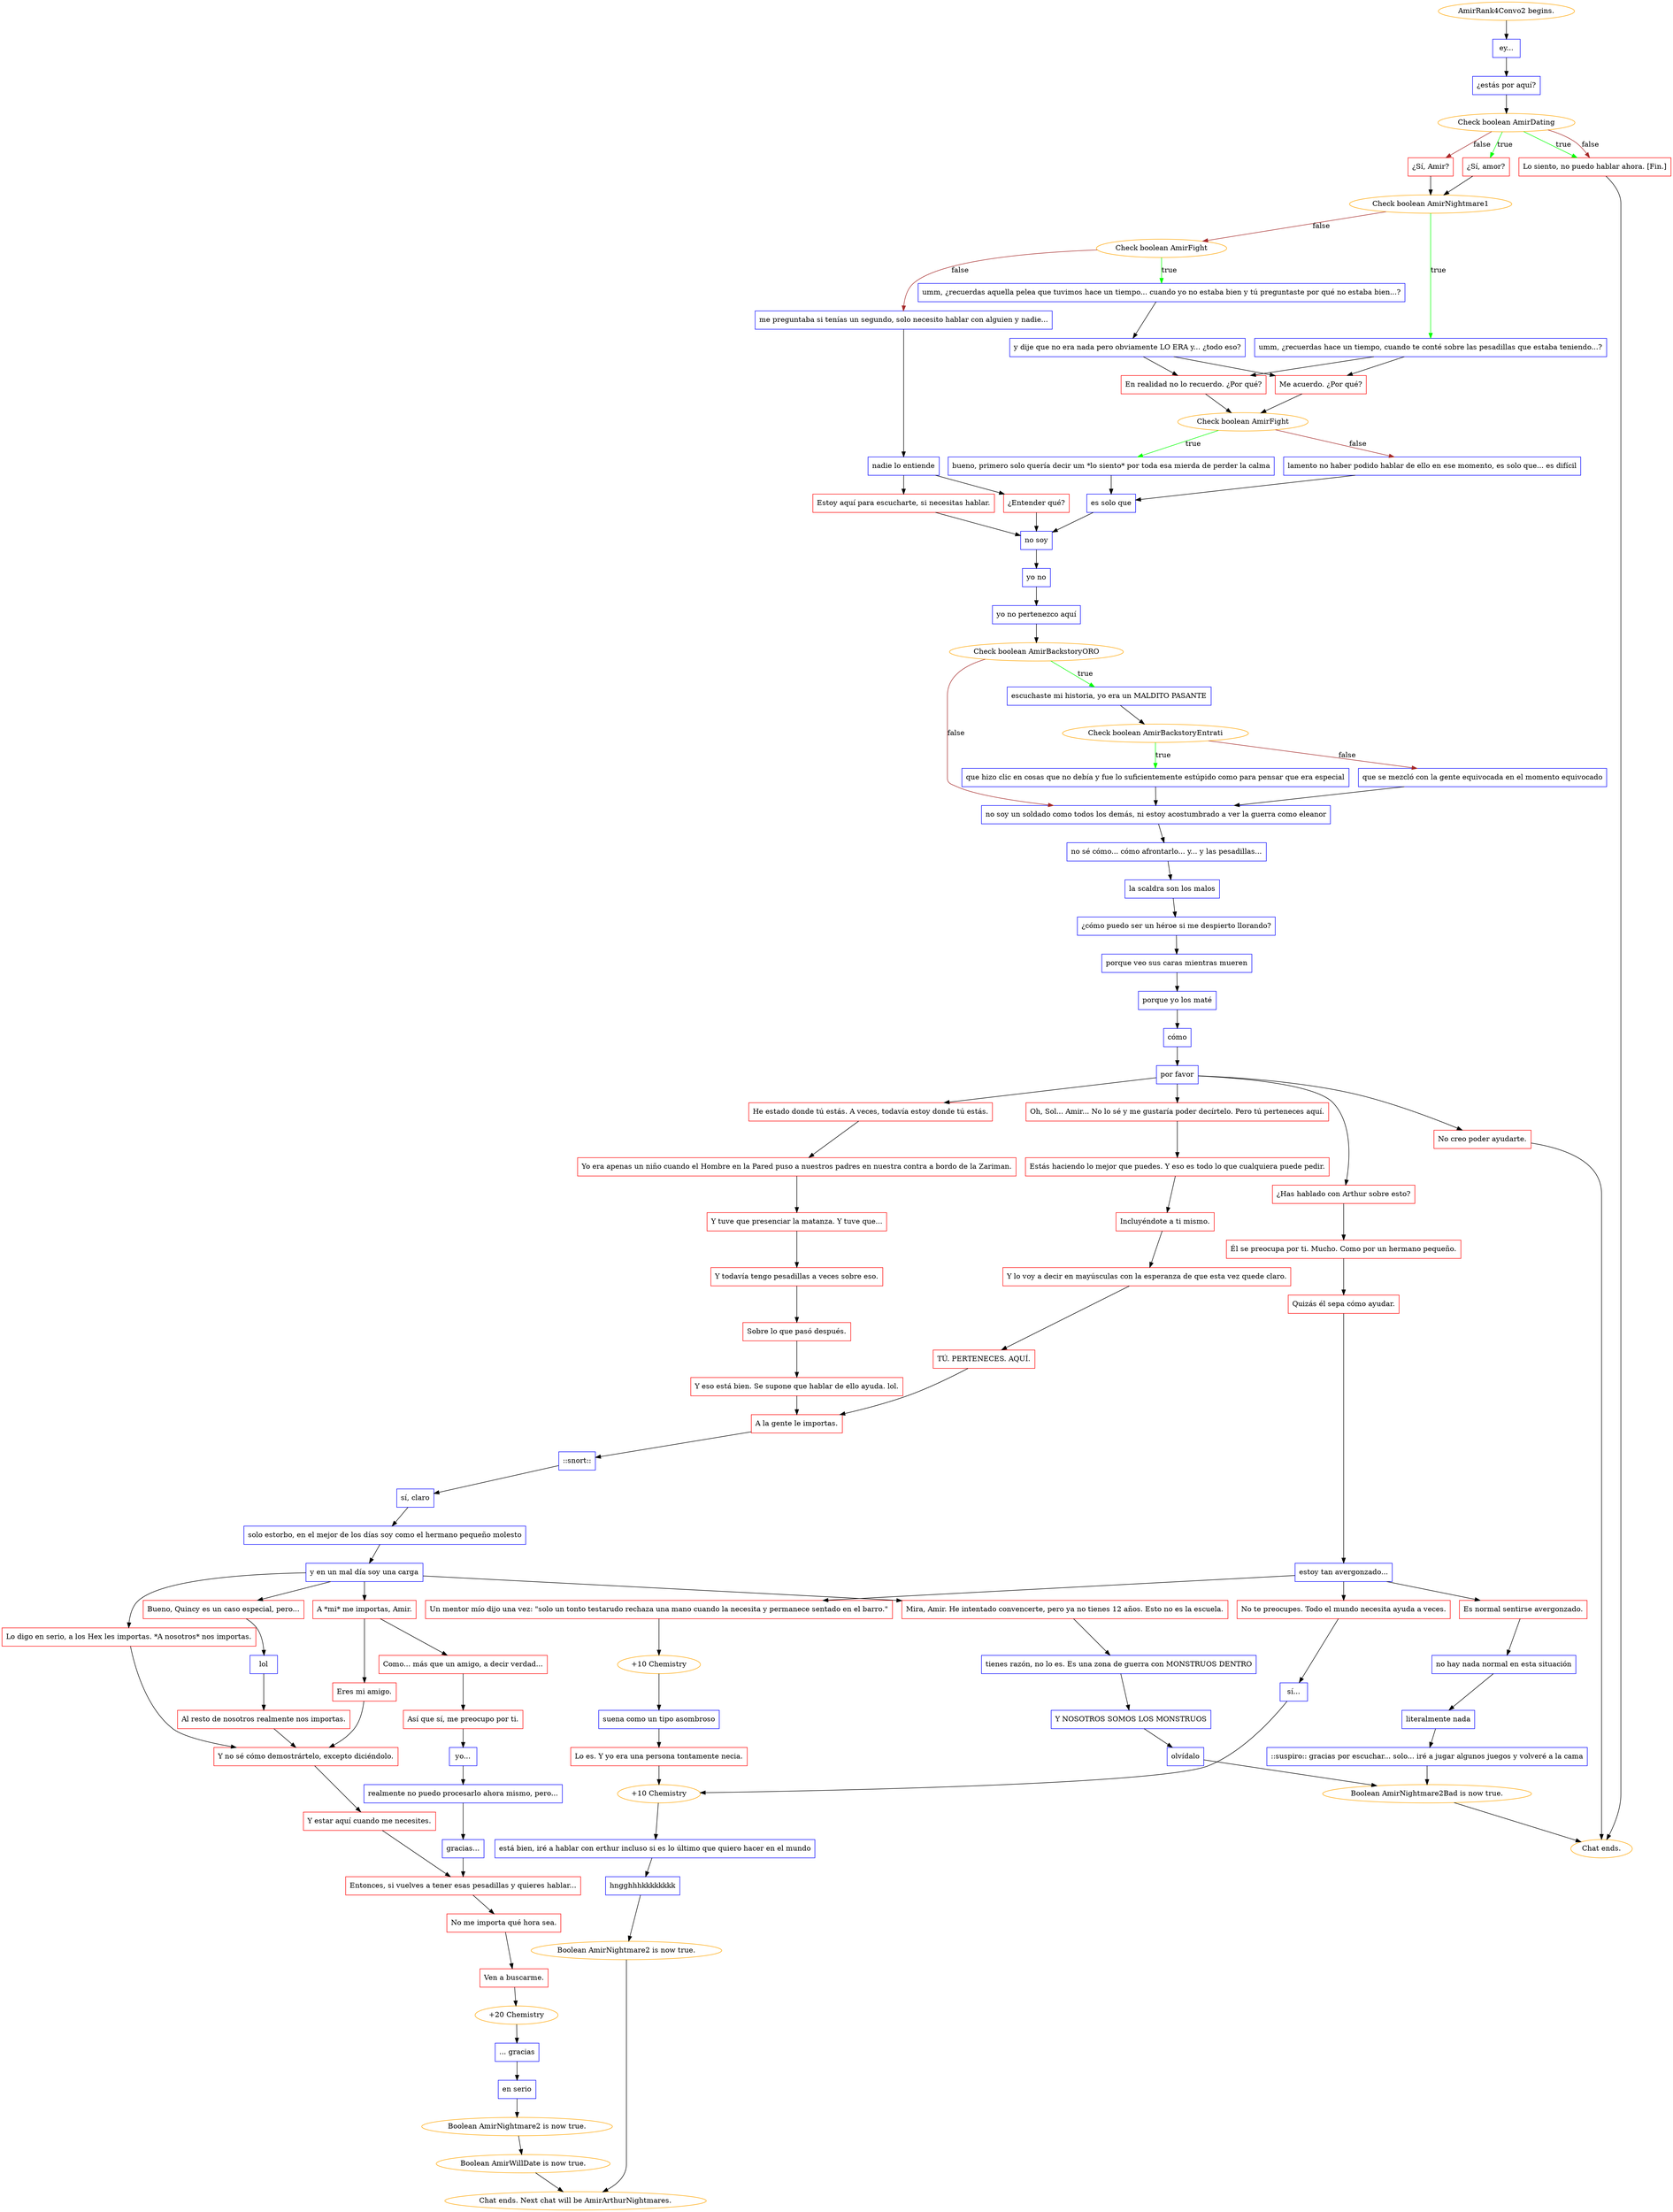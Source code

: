 digraph {
	"AmirRank4Convo2 begins." [color=orange];
		"AmirRank4Convo2 begins." -> j2000818070;
	j2000818070 [label="ey...",shape=box,color=blue];
		j2000818070 -> j3238909318;
	j3238909318 [label="¿estás por aquí?",shape=box,color=blue];
		j3238909318 -> j4198328266;
	j4198328266 [label="Check boolean AmirDating",color=orange];
		j4198328266 -> j2560204509 [label=true,color=green];
		j4198328266 -> j4160728067 [label=true,color=green];
		j4198328266 -> j1870011915 [label=false,color=brown];
		j4198328266 -> j4160728067 [label=false,color=brown];
	j2560204509 [label="¿Sí, amor?",shape=box,color=red];
		j2560204509 -> j3148491801;
	j4160728067 [label="Lo siento, no puedo hablar ahora. [Fin.]",shape=box,color=red];
		j4160728067 -> "Chat ends.";
	j1870011915 [label="¿Sí, Amir?",shape=box,color=red];
		j1870011915 -> j3148491801;
	j3148491801 [label="Check boolean AmirNightmare1",color=orange];
		j3148491801 -> j2121786897 [label=true,color=green];
		j3148491801 -> j1636435483 [label=false,color=brown];
	"Chat ends." [color=orange];
	j2121786897 [label="umm, ¿recuerdas hace un tiempo, cuando te conté sobre las pesadillas que estaba teniendo...?",shape=box,color=blue];
		j2121786897 -> j80461644;
		j2121786897 -> j1023831164;
	j1636435483 [label="Check boolean AmirFight",color=orange];
		j1636435483 -> j3189297097 [label=true,color=green];
		j1636435483 -> j2129014413 [label=false,color=brown];
	j80461644 [label="En realidad no lo recuerdo. ¿Por qué?",shape=box,color=red];
		j80461644 -> j2649027627;
	j1023831164 [label="Me acuerdo. ¿Por qué?",shape=box,color=red];
		j1023831164 -> j2649027627;
	j3189297097 [label="umm, ¿recuerdas aquella pelea que tuvimos hace un tiempo... cuando yo no estaba bien y tú preguntaste por qué no estaba bien...?",shape=box,color=blue];
		j3189297097 -> j663433285;
	j2129014413 [label="me preguntaba si tenías un segundo, solo necesito hablar con alguien y nadie...",shape=box,color=blue];
		j2129014413 -> j2810085046;
	j2649027627 [label="Check boolean AmirFight",color=orange];
		j2649027627 -> j1270272432 [label=true,color=green];
		j2649027627 -> j3715323028 [label=false,color=brown];
	j663433285 [label="y dije que no era nada pero obviamente LO ERA y... ¿todo eso?",shape=box,color=blue];
		j663433285 -> j80461644;
		j663433285 -> j1023831164;
	j2810085046 [label="nadie lo entiende",shape=box,color=blue];
		j2810085046 -> j3070472084;
		j2810085046 -> j3722456834;
	j1270272432 [label="bueno, primero solo quería decir um *lo siento* por toda esa mierda de perder la calma",shape=box,color=blue];
		j1270272432 -> j3058520986;
	j3715323028 [label="lamento no haber podido hablar de ello en ese momento, es solo que... es difícil",shape=box,color=blue];
		j3715323028 -> j3058520986;
	j3070472084 [label="¿Entender qué?",shape=box,color=red];
		j3070472084 -> j468919751;
	j3722456834 [label="Estoy aquí para escucharte, si necesitas hablar.",shape=box,color=red];
		j3722456834 -> j468919751;
	j3058520986 [label="es solo que",shape=box,color=blue];
		j3058520986 -> j468919751;
	j468919751 [label="no soy",shape=box,color=blue];
		j468919751 -> j1304757174;
	j1304757174 [label="yo no",shape=box,color=blue];
		j1304757174 -> j3491652137;
	j3491652137 [label="yo no pertenezco aquí",shape=box,color=blue];
		j3491652137 -> j608868248;
	j608868248 [label="Check boolean AmirBackstoryORO",color=orange];
		j608868248 -> j2349837396 [label=true,color=green];
		j608868248 -> j906925660 [label=false,color=brown];
	j2349837396 [label="escuchaste mi historia, yo era un MALDITO PASANTE",shape=box,color=blue];
		j2349837396 -> j3921040561;
	j906925660 [label="no soy un soldado como todos los demás, ni estoy acostumbrado a ver la guerra como eleanor",shape=box,color=blue];
		j906925660 -> j7139425;
	j3921040561 [label="Check boolean AmirBackstoryEntrati",color=orange];
		j3921040561 -> j1763386893 [label=true,color=green];
		j3921040561 -> j4227870078 [label=false,color=brown];
	j7139425 [label="no sé cómo... cómo afrontarlo... y... y las pesadillas...",shape=box,color=blue];
		j7139425 -> j1439792834;
	j1763386893 [label="que hizo clic en cosas que no debía y fue lo suficientemente estúpido como para pensar que era especial",shape=box,color=blue];
		j1763386893 -> j906925660;
	j4227870078 [label="que se mezcló con la gente equivocada en el momento equivocado",shape=box,color=blue];
		j4227870078 -> j906925660;
	j1439792834 [label="la scaldra son los malos",shape=box,color=blue];
		j1439792834 -> j3753527872;
	j3753527872 [label="¿cómo puedo ser un héroe si me despierto llorando?",shape=box,color=blue];
		j3753527872 -> j1949086602;
	j1949086602 [label="porque veo sus caras mientras mueren",shape=box,color=blue];
		j1949086602 -> j3694709776;
	j3694709776 [label="porque yo los maté",shape=box,color=blue];
		j3694709776 -> j139166307;
	j139166307 [label="cómo",shape=box,color=blue];
		j139166307 -> j2991586515;
	j2991586515 [label="por favor",shape=box,color=blue];
		j2991586515 -> j4155203294;
		j2991586515 -> j2547237596;
		j2991586515 -> j4017155016;
		j2991586515 -> j2064547360;
	j4155203294 [label="Oh, Sol... Amir... No lo sé y me gustaría poder decírtelo. Pero tú perteneces aquí.",shape=box,color=red];
		j4155203294 -> j2900331437;
	j2547237596 [label="He estado donde tú estás. A veces, todavía estoy donde tú estás.",shape=box,color=red];
		j2547237596 -> j3806835453;
	j4017155016 [label="¿Has hablado con Arthur sobre esto?",shape=box,color=red];
		j4017155016 -> j1044968904;
	j2064547360 [label="No creo poder ayudarte.",shape=box,color=red];
		j2064547360 -> "Chat ends.";
	j2900331437 [label="Estás haciendo lo mejor que puedes. Y eso es todo lo que cualquiera puede pedir.",shape=box,color=red];
		j2900331437 -> j3528041363;
	j3806835453 [label="Yo era apenas un niño cuando el Hombre en la Pared puso a nuestros padres en nuestra contra a bordo de la Zariman.",shape=box,color=red];
		j3806835453 -> j4201223842;
	j1044968904 [label="Él se preocupa por ti. Mucho. Como por un hermano pequeño.",shape=box,color=red];
		j1044968904 -> j1383727198;
	j3528041363 [label="Incluyéndote a ti mismo.",shape=box,color=red];
		j3528041363 -> j2928113224;
	j4201223842 [label="Y tuve que presenciar la matanza. Y tuve que...",shape=box,color=red];
		j4201223842 -> j3546236083;
	j1383727198 [label="Quizás él sepa cómo ayudar.",shape=box,color=red];
		j1383727198 -> j2575005552;
	j2928113224 [label="Y lo voy a decir en mayúsculas con la esperanza de que esta vez quede claro.",shape=box,color=red];
		j2928113224 -> j682680020;
	j3546236083 [label="Y todavía tengo pesadillas a veces sobre eso.",shape=box,color=red];
		j3546236083 -> j3646562479;
	j2575005552 [label="estoy tan avergonzado...",shape=box,color=blue];
		j2575005552 -> j4255865342;
		j2575005552 -> j1501350357;
		j2575005552 -> j118127581;
	j682680020 [label="TÚ. PERTENECES. AQUÍ.",shape=box,color=red];
		j682680020 -> j568986496;
	j3646562479 [label="Sobre lo que pasó después.",shape=box,color=red];
		j3646562479 -> j1047309850;
	j4255865342 [label="No te preocupes. Todo el mundo necesita ayuda a veces.",shape=box,color=red];
		j4255865342 -> j1233445009;
	j1501350357 [label="Un mentor mío dijo una vez: \"solo un tonto testarudo rechaza una mano cuando la necesita y permanece sentado en el barro.\"",shape=box,color=red];
		j1501350357 -> j1473278097;
	j118127581 [label="Es normal sentirse avergonzado.",shape=box,color=red];
		j118127581 -> j2295870609;
	j568986496 [label="A la gente le importas.",shape=box,color=red];
		j568986496 -> j4048457224;
	j1047309850 [label="Y eso está bien. Se supone que hablar de ello ayuda. lol.",shape=box,color=red];
		j1047309850 -> j568986496;
	j1233445009 [label="sí...",shape=box,color=blue];
		j1233445009 -> j3625518217;
	j1473278097 [label="+10 Chemistry",color=orange];
		j1473278097 -> j1730209222;
	j2295870609 [label="no hay nada normal en esta situación",shape=box,color=blue];
		j2295870609 -> j1589154142;
	j4048457224 [label="::snort::",shape=box,color=blue];
		j4048457224 -> j2219343428;
	j3625518217 [label="+10 Chemistry",color=orange];
		j3625518217 -> j3885738065;
	j1730209222 [label="suena como un tipo asombroso",shape=box,color=blue];
		j1730209222 -> j421547802;
	j1589154142 [label="literalmente nada",shape=box,color=blue];
		j1589154142 -> j2022281915;
	j2219343428 [label="sí, claro",shape=box,color=blue];
		j2219343428 -> j1095403841;
	j3885738065 [label="está bien, iré a hablar con erthur incluso si es lo último que quiero hacer en el mundo",shape=box,color=blue];
		j3885738065 -> j3121534436;
	j421547802 [label="Lo es. Y yo era una persona tontamente necia.",shape=box,color=red];
		j421547802 -> j3625518217;
	j2022281915 [label="::suspiro:: gracias por escuchar... solo... iré a jugar algunos juegos y volveré a la cama",shape=box,color=blue];
		j2022281915 -> j1562549570;
	j1095403841 [label="solo estorbo, en el mejor de los días soy como el hermano pequeño molesto",shape=box,color=blue];
		j1095403841 -> j1953572109;
	j3121534436 [label="hngghhhkkkkkkkk",shape=box,color=blue];
		j3121534436 -> j1383105354;
	j1562549570 [label="Boolean AmirNightmare2Bad is now true.",color=orange];
		j1562549570 -> "Chat ends.";
	j1953572109 [label="y en un mal día soy una carga",shape=box,color=blue];
		j1953572109 -> j3123052361;
		j1953572109 -> j1254696020;
		j1953572109 -> j493231266;
		j1953572109 -> j4161451142;
	j1383105354 [label="Boolean AmirNightmare2 is now true.",color=orange];
		j1383105354 -> "Chat ends. Next chat will be AmirArthurNightmares.";
	j3123052361 [label="A *mi* me importas, Amir.",shape=box,color=red];
		j3123052361 -> j3097028818;
		j3123052361 -> j1164438956;
	j1254696020 [label="Lo digo en serio, a los Hex les importas. *A nosotros* nos importas.",shape=box,color=red];
		j1254696020 -> j712279544;
	j493231266 [label="Bueno, Quincy es un caso especial, pero...",shape=box,color=red];
		j493231266 -> j2199706234;
	j4161451142 [label="Mira, Amir. He intentado convencerte, pero ya no tienes 12 años. Esto no es la escuela.",shape=box,color=red];
		j4161451142 -> j3835842442;
	"Chat ends. Next chat will be AmirArthurNightmares." [color=orange];
	j3097028818 [label="Como... más que un amigo, a decir verdad...",shape=box,color=red];
		j3097028818 -> j2649275352;
	j1164438956 [label="Eres mi amigo.",shape=box,color=red];
		j1164438956 -> j712279544;
	j712279544 [label="Y no sé cómo demostrártelo, excepto diciéndolo.",shape=box,color=red];
		j712279544 -> j3528513473;
	j2199706234 [label="lol",shape=box,color=blue];
		j2199706234 -> j3265966732;
	j3835842442 [label="tienes razón, no lo es. Es una zona de guerra con MONSTRUOS DENTRO",shape=box,color=blue];
		j3835842442 -> j670797158;
	j2649275352 [label="Así que sí, me preocupo por ti.",shape=box,color=red];
		j2649275352 -> j3138088949;
	j3528513473 [label="Y estar aquí cuando me necesites.",shape=box,color=red];
		j3528513473 -> j3851929325;
	j3265966732 [label="Al resto de nosotros realmente nos importas.",shape=box,color=red];
		j3265966732 -> j712279544;
	j670797158 [label="Y NOSOTROS SOMOS LOS MONSTRUOS",shape=box,color=blue];
		j670797158 -> j2031987886;
	j3138088949 [label="yo...",shape=box,color=blue];
		j3138088949 -> j61288430;
	j3851929325 [label="Entonces, si vuelves a tener esas pesadillas y quieres hablar...",shape=box,color=red];
		j3851929325 -> j2869502855;
	j2031987886 [label="olvídalo",shape=box,color=blue];
		j2031987886 -> j1562549570;
	j61288430 [label="realmente no puedo procesarlo ahora mismo, pero...",shape=box,color=blue];
		j61288430 -> j3331709822;
	j2869502855 [label="No me importa qué hora sea.",shape=box,color=red];
		j2869502855 -> j269476705;
	j3331709822 [label="gracias...",shape=box,color=blue];
		j3331709822 -> j3851929325;
	j269476705 [label="Ven a buscarme.",shape=box,color=red];
		j269476705 -> j2014893100;
	j2014893100 [label="+20 Chemistry",color=orange];
		j2014893100 -> j788906564;
	j788906564 [label="... gracias",shape=box,color=blue];
		j788906564 -> j108783719;
	j108783719 [label="en serio",shape=box,color=blue];
		j108783719 -> j3177060518;
	j3177060518 [label="Boolean AmirNightmare2 is now true.",color=orange];
		j3177060518 -> j3288321523;
	j3288321523 [label="Boolean AmirWillDate is now true.",color=orange];
		j3288321523 -> "Chat ends. Next chat will be AmirArthurNightmares.";
}